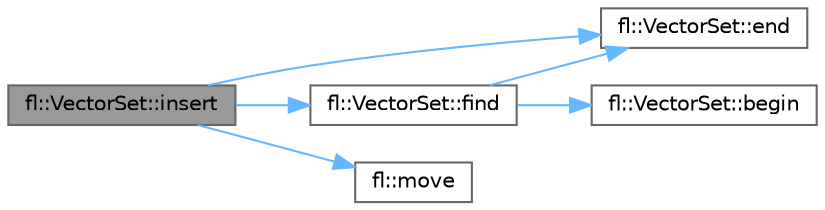 digraph "fl::VectorSet::insert"
{
 // INTERACTIVE_SVG=YES
 // LATEX_PDF_SIZE
  bgcolor="transparent";
  edge [fontname=Helvetica,fontsize=10,labelfontname=Helvetica,labelfontsize=10];
  node [fontname=Helvetica,fontsize=10,shape=box,height=0.2,width=0.4];
  rankdir="LR";
  Node1 [id="Node000001",label="fl::VectorSet::insert",height=0.2,width=0.4,color="gray40", fillcolor="grey60", style="filled", fontcolor="black",tooltip=" "];
  Node1 -> Node2 [id="edge1_Node000001_Node000002",color="steelblue1",style="solid",tooltip=" "];
  Node2 [id="Node000002",label="fl::VectorSet::end",height=0.2,width=0.4,color="grey40", fillcolor="white", style="filled",URL="$d2/dec/classfl_1_1_vector_set_a6f6f4195e5d2340a0e7ddf0bfb5dbb93.html#a6f6f4195e5d2340a0e7ddf0bfb5dbb93",tooltip=" "];
  Node1 -> Node3 [id="edge2_Node000001_Node000003",color="steelblue1",style="solid",tooltip=" "];
  Node3 [id="Node000003",label="fl::VectorSet::find",height=0.2,width=0.4,color="grey40", fillcolor="white", style="filled",URL="$d2/dec/classfl_1_1_vector_set_aa166d634cdab341d97fe3d822b5f6c4f.html#aa166d634cdab341d97fe3d822b5f6c4f",tooltip=" "];
  Node3 -> Node4 [id="edge3_Node000003_Node000004",color="steelblue1",style="solid",tooltip=" "];
  Node4 [id="Node000004",label="fl::VectorSet::begin",height=0.2,width=0.4,color="grey40", fillcolor="white", style="filled",URL="$d2/dec/classfl_1_1_vector_set_af0e44193bdc989745e5a4455c09aa80e.html#af0e44193bdc989745e5a4455c09aa80e",tooltip=" "];
  Node3 -> Node2 [id="edge4_Node000003_Node000002",color="steelblue1",style="solid",tooltip=" "];
  Node1 -> Node5 [id="edge5_Node000001_Node000005",color="steelblue1",style="solid",tooltip=" "];
  Node5 [id="Node000005",label="fl::move",height=0.2,width=0.4,color="grey40", fillcolor="white", style="filled",URL="$d4/d36/namespacefl_a0445ddcae69ac4e524ec18098eb84dbf.html#a0445ddcae69ac4e524ec18098eb84dbf",tooltip=" "];
}
